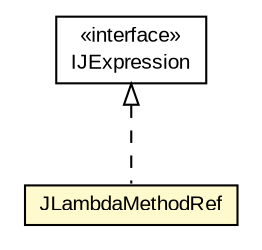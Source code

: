 #!/usr/local/bin/dot
#
# Class diagram 
# Generated by UMLGraph version 5.1 (http://www.umlgraph.org/)
#

digraph G {
	edge [fontname="arial",fontsize=10,labelfontname="arial",labelfontsize=10];
	node [fontname="arial",fontsize=10,shape=plaintext];
	nodesep=0.25;
	ranksep=0.5;
	// com.helger.jcodemodel.JLambdaMethodRef
	c4263 [label=<<table title="com.helger.jcodemodel.JLambdaMethodRef" border="0" cellborder="1" cellspacing="0" cellpadding="2" port="p" bgcolor="lemonChiffon" href="./JLambdaMethodRef.html">
		<tr><td><table border="0" cellspacing="0" cellpadding="1">
<tr><td align="center" balign="center"> JLambdaMethodRef </td></tr>
		</table></td></tr>
		</table>>, fontname="arial", fontcolor="black", fontsize=10.0];
	// com.helger.jcodemodel.IJExpression
	c4314 [label=<<table title="com.helger.jcodemodel.IJExpression" border="0" cellborder="1" cellspacing="0" cellpadding="2" port="p" href="./IJExpression.html">
		<tr><td><table border="0" cellspacing="0" cellpadding="1">
<tr><td align="center" balign="center"> &#171;interface&#187; </td></tr>
<tr><td align="center" balign="center"> IJExpression </td></tr>
		</table></td></tr>
		</table>>, fontname="arial", fontcolor="black", fontsize=10.0];
	//com.helger.jcodemodel.JLambdaMethodRef implements com.helger.jcodemodel.IJExpression
	c4314:p -> c4263:p [dir=back,arrowtail=empty,style=dashed];
}

